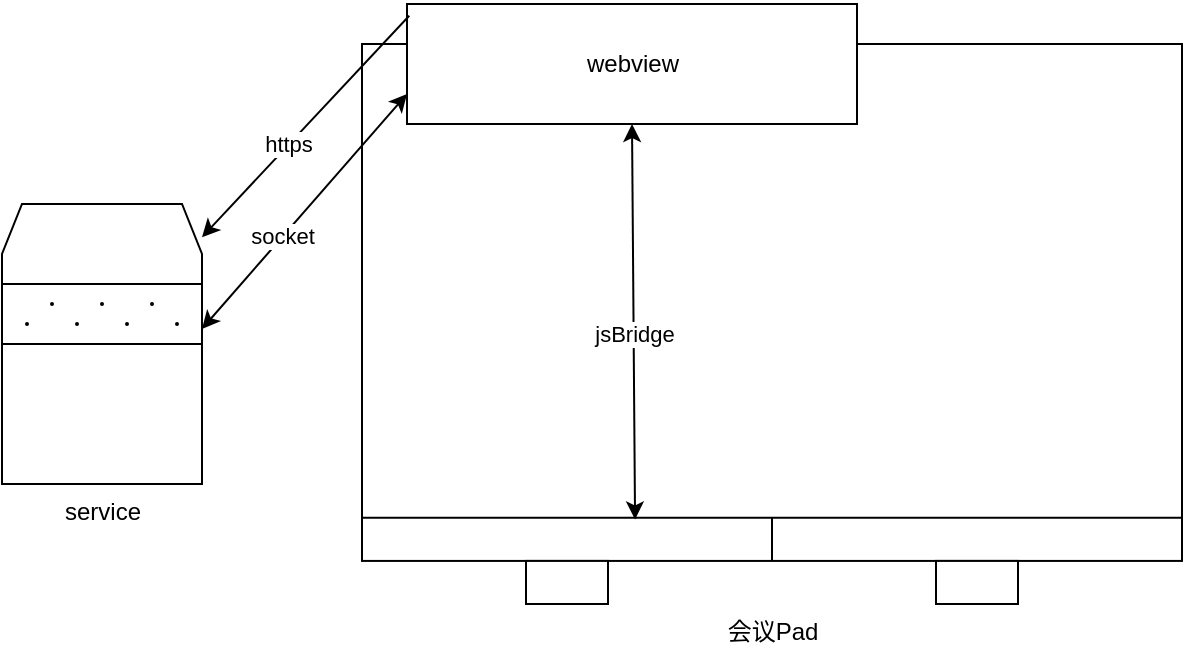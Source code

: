 <mxfile version="15.7.3" type="github">
  <diagram id="q6U_2oeTVZRiRgC-m4ye" name="第 1 页">
    <mxGraphModel dx="1185" dy="635" grid="1" gridSize="10" guides="1" tooltips="1" connect="1" arrows="1" fold="1" page="1" pageScale="1" pageWidth="827" pageHeight="1169" math="0" shadow="0">
      <root>
        <mxCell id="0" />
        <mxCell id="1" parent="0" />
        <mxCell id="Ci2zXu0WS2SNQeyCEPLp-16" value="会议Pad" style="verticalLabelPosition=bottom;html=1;verticalAlign=top;align=center;shape=mxgraph.floorplan.dresser;" vertex="1" parent="1">
          <mxGeometry x="290" y="120" width="410" height="280" as="geometry" />
        </mxCell>
        <mxCell id="Ci2zXu0WS2SNQeyCEPLp-25" value="webview" style="rounded=0;whiteSpace=wrap;html=1;" vertex="1" parent="1">
          <mxGeometry x="312.5" y="100" width="225" height="60" as="geometry" />
        </mxCell>
        <mxCell id="Ci2zXu0WS2SNQeyCEPLp-29" value="service" style="shape=mxgraph.pid.driers.drier_(fluidized_bed);html=1;pointerEvents=1;align=center;verticalLabelPosition=bottom;verticalAlign=top;dashed=0;" vertex="1" parent="1">
          <mxGeometry x="110" y="200" width="100" height="140" as="geometry" />
        </mxCell>
        <mxCell id="Ci2zXu0WS2SNQeyCEPLp-24" value="" style="endArrow=classic;startArrow=classic;html=1;rounded=0;exitX=1;exitY=0.446;exitDx=0;exitDy=0;exitPerimeter=0;entryX=0;entryY=0.75;entryDx=0;entryDy=0;" edge="1" parent="1" source="Ci2zXu0WS2SNQeyCEPLp-29" target="Ci2zXu0WS2SNQeyCEPLp-25">
          <mxGeometry width="50" height="50" relative="1" as="geometry">
            <mxPoint x="160" y="200" as="sourcePoint" />
            <mxPoint x="250" y="180" as="targetPoint" />
          </mxGeometry>
        </mxCell>
        <mxCell id="Ci2zXu0WS2SNQeyCEPLp-41" value="socket" style="edgeLabel;html=1;align=center;verticalAlign=middle;resizable=0;points=[];" vertex="1" connectable="0" parent="Ci2zXu0WS2SNQeyCEPLp-24">
          <mxGeometry x="-0.212" y="1" relative="1" as="geometry">
            <mxPoint as="offset" />
          </mxGeometry>
        </mxCell>
        <mxCell id="Ci2zXu0WS2SNQeyCEPLp-42" value="" style="endArrow=classic;startArrow=classic;html=1;rounded=0;entryX=0.5;entryY=1;entryDx=0;entryDy=0;exitX=0.333;exitY=0.849;exitDx=0;exitDy=0;exitPerimeter=0;" edge="1" parent="1" source="Ci2zXu0WS2SNQeyCEPLp-16" target="Ci2zXu0WS2SNQeyCEPLp-25">
          <mxGeometry width="50" height="50" relative="1" as="geometry">
            <mxPoint x="425" y="350" as="sourcePoint" />
            <mxPoint x="500" y="240" as="targetPoint" />
          </mxGeometry>
        </mxCell>
        <mxCell id="Ci2zXu0WS2SNQeyCEPLp-43" value="jsBridge" style="edgeLabel;html=1;align=center;verticalAlign=middle;resizable=0;points=[];" vertex="1" connectable="0" parent="Ci2zXu0WS2SNQeyCEPLp-42">
          <mxGeometry x="-0.06" relative="1" as="geometry">
            <mxPoint as="offset" />
          </mxGeometry>
        </mxCell>
        <mxCell id="Ci2zXu0WS2SNQeyCEPLp-44" value="" style="endArrow=classic;html=1;rounded=0;exitX=0.005;exitY=0.098;exitDx=0;exitDy=0;exitPerimeter=0;" edge="1" parent="1" source="Ci2zXu0WS2SNQeyCEPLp-25" target="Ci2zXu0WS2SNQeyCEPLp-29">
          <mxGeometry width="50" height="50" relative="1" as="geometry">
            <mxPoint x="310" y="100" as="sourcePoint" />
            <mxPoint x="390" y="230" as="targetPoint" />
          </mxGeometry>
        </mxCell>
        <mxCell id="Ci2zXu0WS2SNQeyCEPLp-45" value="https" style="edgeLabel;html=1;align=center;verticalAlign=middle;resizable=0;points=[];" vertex="1" connectable="0" parent="Ci2zXu0WS2SNQeyCEPLp-44">
          <mxGeometry x="0.163" y="-1" relative="1" as="geometry">
            <mxPoint as="offset" />
          </mxGeometry>
        </mxCell>
      </root>
    </mxGraphModel>
  </diagram>
</mxfile>
